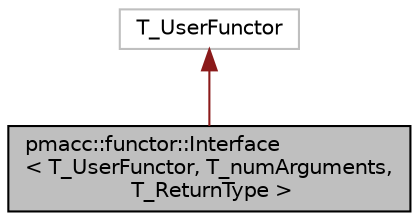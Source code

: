 digraph "pmacc::functor::Interface&lt; T_UserFunctor, T_numArguments, T_ReturnType &gt;"
{
 // LATEX_PDF_SIZE
  edge [fontname="Helvetica",fontsize="10",labelfontname="Helvetica",labelfontsize="10"];
  node [fontname="Helvetica",fontsize="10",shape=record];
  Node1 [label="pmacc::functor::Interface\l\< T_UserFunctor, T_numArguments,\l T_ReturnType \>",height=0.2,width=0.4,color="black", fillcolor="grey75", style="filled", fontcolor="black",tooltip="Interface for a user functor."];
  Node2 -> Node1 [dir="back",color="firebrick4",fontsize="10",style="solid",fontname="Helvetica"];
  Node2 [label="T_UserFunctor",height=0.2,width=0.4,color="grey75", fillcolor="white", style="filled",tooltip=" "];
}
